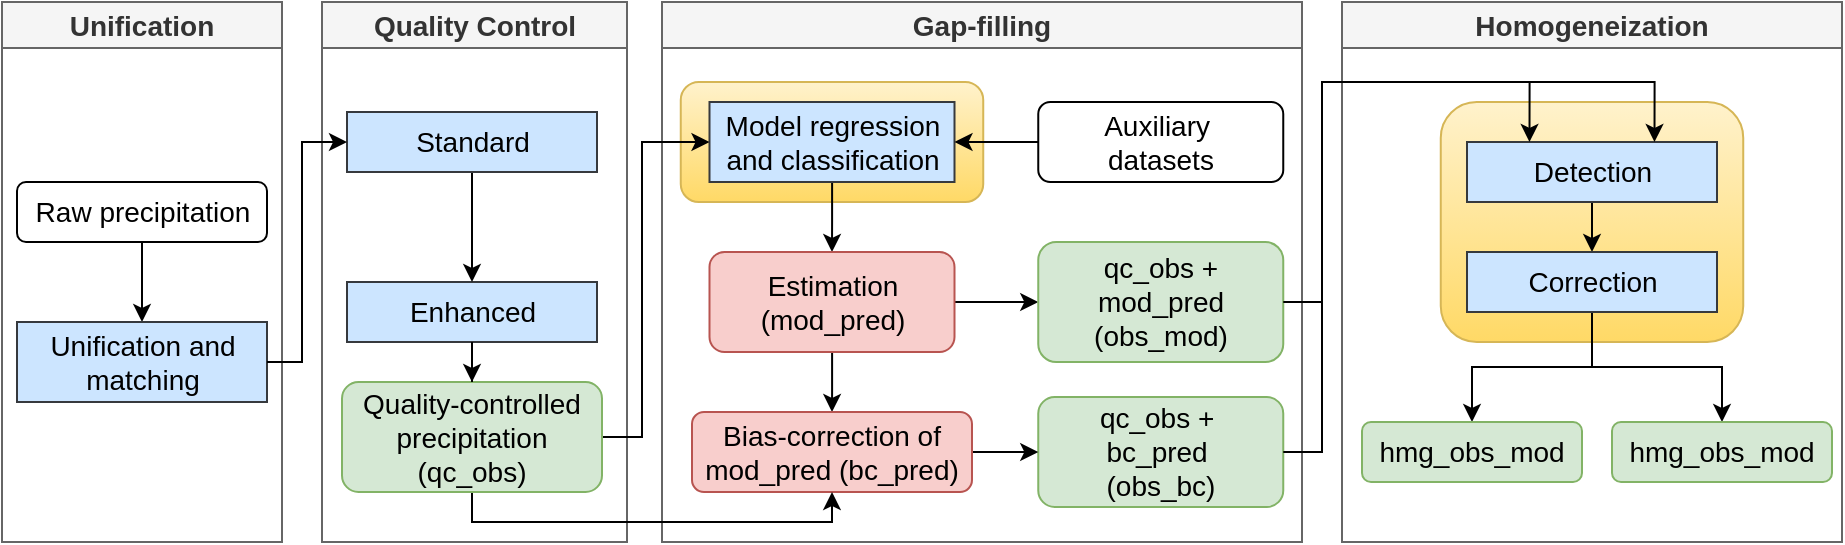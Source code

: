 <mxfile version="24.2.2" type="github">
  <diagram name="Page-1" id="W4yna8UcMUhT4XwFUqfj">
    <mxGraphModel dx="1534" dy="767" grid="1" gridSize="10" guides="1" tooltips="1" connect="1" arrows="1" fold="1" page="1" pageScale="1" pageWidth="100" pageHeight="50" math="0" shadow="0">
      <root>
        <mxCell id="0" />
        <mxCell id="1" parent="0" />
        <mxCell id="rYvbzcU5giqxsE2-Gbjs-1" value="&lt;font style=&quot;font-size: 14px;&quot;&gt;Unification&lt;/font&gt;" style="swimlane;whiteSpace=wrap;html=1;labelBackgroundColor=none;rounded=0;fillColor=#f5f5f5;strokeColor=#666666;fontColor=#333333;" vertex="1" parent="1">
          <mxGeometry x="-50" y="40" width="140" height="270" as="geometry">
            <mxRectangle x="90" y="280" width="100" height="30" as="alternateBounds" />
          </mxGeometry>
        </mxCell>
        <mxCell id="rYvbzcU5giqxsE2-Gbjs-2" value="&lt;font style=&quot;font-size: 14px;&quot;&gt;Quality Control&lt;/font&gt;" style="swimlane;whiteSpace=wrap;html=1;startSize=23;labelBackgroundColor=none;rounded=0;fillColor=#f5f5f5;strokeColor=#666666;fontColor=#333333;" vertex="1" parent="1">
          <mxGeometry x="110" y="40" width="152.5" height="270" as="geometry">
            <mxRectangle x="50" y="130" width="130" height="30" as="alternateBounds" />
          </mxGeometry>
        </mxCell>
        <mxCell id="rYvbzcU5giqxsE2-Gbjs-3" value="&lt;font style=&quot;font-size: 14px;&quot;&gt;Gap-filling&lt;/font&gt;" style="swimlane;whiteSpace=wrap;html=1;labelBackgroundColor=none;rounded=0;fillColor=#f5f5f5;strokeColor=#666666;fontColor=#333333;" vertex="1" parent="1">
          <mxGeometry x="280" y="40" width="320" height="270" as="geometry" />
        </mxCell>
        <mxCell id="rYvbzcU5giqxsE2-Gbjs-68" value="&lt;span style=&quot;font-size: 14px;&quot;&gt;qc_obs +&amp;nbsp;&lt;br&gt;&lt;/span&gt;&lt;span style=&quot;font-size: 14px;&quot;&gt;bc_pred&amp;nbsp;&lt;/span&gt;&lt;div&gt;&lt;span style=&quot;font-size: 14px;&quot;&gt;(obs_bc)&lt;/span&gt;&lt;/div&gt;" style="rounded=1;whiteSpace=wrap;html=1;labelBackgroundColor=none;fillColor=#d5e8d4;strokeColor=#82b366;" vertex="1" parent="rYvbzcU5giqxsE2-Gbjs-3">
          <mxGeometry x="188.13" y="197.5" width="122.5" height="55" as="geometry" />
        </mxCell>
        <mxCell id="rYvbzcU5giqxsE2-Gbjs-4" value="&lt;font style=&quot;font-size: 14px;&quot;&gt;Homogeneization&lt;/font&gt;" style="swimlane;whiteSpace=wrap;html=1;labelBackgroundColor=none;rounded=0;fillColor=#f5f5f5;strokeColor=#666666;fontColor=#333333;" vertex="1" parent="1">
          <mxGeometry x="620" y="40" width="250" height="270" as="geometry" />
        </mxCell>
        <mxCell id="rYvbzcU5giqxsE2-Gbjs-32" style="edgeStyle=orthogonalEdgeStyle;rounded=0;orthogonalLoop=1;jettySize=auto;html=1;labelBackgroundColor=none;fontColor=default;" edge="1" parent="rYvbzcU5giqxsE2-Gbjs-4" source="rYvbzcU5giqxsE2-Gbjs-6" target="rYvbzcU5giqxsE2-Gbjs-30">
          <mxGeometry relative="1" as="geometry" />
        </mxCell>
        <mxCell id="rYvbzcU5giqxsE2-Gbjs-6" value="&lt;font style=&quot;font-size: 14px;&quot;&gt;Raw precipitation&lt;/font&gt;" style="rounded=1;whiteSpace=wrap;html=1;labelBackgroundColor=none;" vertex="1" parent="rYvbzcU5giqxsE2-Gbjs-4">
          <mxGeometry x="-662.5" y="90" width="125" height="30" as="geometry" />
        </mxCell>
        <mxCell id="rYvbzcU5giqxsE2-Gbjs-30" value="&lt;font style=&quot;font-size: 14px;&quot;&gt;Unification and matching&lt;/font&gt;" style="rounded=0;whiteSpace=wrap;html=1;labelBackgroundColor=none;fillColor=#cce5ff;strokeColor=#36393d;" vertex="1" parent="rYvbzcU5giqxsE2-Gbjs-4">
          <mxGeometry x="-662.5" y="160" width="125" height="40" as="geometry" />
        </mxCell>
        <mxCell id="rYvbzcU5giqxsE2-Gbjs-38" value="&lt;font style=&quot;font-size: 14px;&quot;&gt;Enhanced&lt;/font&gt;" style="rounded=0;whiteSpace=wrap;html=1;labelBackgroundColor=none;fillColor=#cce5ff;strokeColor=#36393d;" vertex="1" parent="rYvbzcU5giqxsE2-Gbjs-4">
          <mxGeometry x="-497.5" y="140" width="125" height="30" as="geometry" />
        </mxCell>
        <mxCell id="rYvbzcU5giqxsE2-Gbjs-137" style="edgeStyle=orthogonalEdgeStyle;rounded=0;orthogonalLoop=1;jettySize=auto;html=1;labelBackgroundColor=none;fontColor=default;" edge="1" parent="rYvbzcU5giqxsE2-Gbjs-4" source="rYvbzcU5giqxsE2-Gbjs-121" target="rYvbzcU5giqxsE2-Gbjs-38">
          <mxGeometry relative="1" as="geometry" />
        </mxCell>
        <mxCell id="rYvbzcU5giqxsE2-Gbjs-121" value="&lt;font style=&quot;font-size: 14px;&quot;&gt;Standard&lt;/font&gt;" style="rounded=0;whiteSpace=wrap;html=1;labelBackgroundColor=none;fillColor=#cce5ff;strokeColor=#36393d;" vertex="1" parent="rYvbzcU5giqxsE2-Gbjs-4">
          <mxGeometry x="-497.5" y="55" width="125" height="30" as="geometry" />
        </mxCell>
        <mxCell id="rYvbzcU5giqxsE2-Gbjs-150" value="" style="rounded=1;whiteSpace=wrap;html=1;shadow=0;fillColor=#fff2cc;gradientColor=#ffd966;strokeColor=#d6b656;" vertex="1" parent="rYvbzcU5giqxsE2-Gbjs-4">
          <mxGeometry x="-330.62" y="40" width="151.24" height="60" as="geometry" />
        </mxCell>
        <mxCell id="rYvbzcU5giqxsE2-Gbjs-107" style="edgeStyle=orthogonalEdgeStyle;rounded=0;orthogonalLoop=1;jettySize=auto;html=1;entryX=0.5;entryY=0;entryDx=0;entryDy=0;labelBackgroundColor=none;fontColor=default;" edge="1" parent="rYvbzcU5giqxsE2-Gbjs-4" source="rYvbzcU5giqxsE2-Gbjs-43" target="rYvbzcU5giqxsE2-Gbjs-58">
          <mxGeometry relative="1" as="geometry" />
        </mxCell>
        <mxCell id="rYvbzcU5giqxsE2-Gbjs-43" value="&lt;span style=&quot;font-size: 14px;&quot;&gt;Model regression and classification&lt;/span&gt;" style="rounded=0;whiteSpace=wrap;html=1;labelBackgroundColor=none;fillColor=#cce5ff;strokeColor=#36393d;" vertex="1" parent="rYvbzcU5giqxsE2-Gbjs-4">
          <mxGeometry x="-316.25" y="50" width="122.5" height="40" as="geometry" />
        </mxCell>
        <mxCell id="rYvbzcU5giqxsE2-Gbjs-108" style="edgeStyle=orthogonalEdgeStyle;rounded=0;orthogonalLoop=1;jettySize=auto;html=1;entryX=0.5;entryY=0;entryDx=0;entryDy=0;labelBackgroundColor=none;fontColor=default;" edge="1" parent="rYvbzcU5giqxsE2-Gbjs-4" source="rYvbzcU5giqxsE2-Gbjs-58" target="rYvbzcU5giqxsE2-Gbjs-64">
          <mxGeometry relative="1" as="geometry" />
        </mxCell>
        <mxCell id="rYvbzcU5giqxsE2-Gbjs-109" style="edgeStyle=orthogonalEdgeStyle;rounded=0;orthogonalLoop=1;jettySize=auto;html=1;labelBackgroundColor=none;fontColor=default;" edge="1" parent="rYvbzcU5giqxsE2-Gbjs-4" source="rYvbzcU5giqxsE2-Gbjs-58" target="rYvbzcU5giqxsE2-Gbjs-82">
          <mxGeometry relative="1" as="geometry" />
        </mxCell>
        <mxCell id="rYvbzcU5giqxsE2-Gbjs-58" value="&lt;span style=&quot;font-size: 14px;&quot;&gt;Estimation&lt;/span&gt;&lt;div&gt;&lt;span style=&quot;font-size: 14px;&quot;&gt;(mod_pred)&lt;/span&gt;&lt;/div&gt;" style="rounded=1;whiteSpace=wrap;html=1;labelBackgroundColor=none;fillColor=#f8cecc;strokeColor=#b85450;" vertex="1" parent="rYvbzcU5giqxsE2-Gbjs-4">
          <mxGeometry x="-316.25" y="125" width="122.5" height="50" as="geometry" />
        </mxCell>
        <mxCell id="rYvbzcU5giqxsE2-Gbjs-86" style="edgeStyle=orthogonalEdgeStyle;rounded=0;orthogonalLoop=1;jettySize=auto;html=1;labelBackgroundColor=none;fontColor=default;" edge="1" parent="rYvbzcU5giqxsE2-Gbjs-4" source="rYvbzcU5giqxsE2-Gbjs-59" target="rYvbzcU5giqxsE2-Gbjs-43">
          <mxGeometry relative="1" as="geometry">
            <Array as="points">
              <mxPoint x="-180" y="70" />
              <mxPoint x="-180" y="70" />
            </Array>
          </mxGeometry>
        </mxCell>
        <mxCell id="rYvbzcU5giqxsE2-Gbjs-59" value="&lt;span style=&quot;font-size: 14px;&quot;&gt;Auxiliary&amp;nbsp;&lt;/span&gt;&lt;div&gt;&lt;span style=&quot;font-size: 14px;&quot;&gt;datasets&lt;/span&gt;&lt;/div&gt;" style="rounded=1;whiteSpace=wrap;html=1;labelBackgroundColor=none;" vertex="1" parent="rYvbzcU5giqxsE2-Gbjs-4">
          <mxGeometry x="-151.87" y="50" width="122.5" height="40" as="geometry" />
        </mxCell>
        <mxCell id="rYvbzcU5giqxsE2-Gbjs-70" style="edgeStyle=orthogonalEdgeStyle;rounded=0;orthogonalLoop=1;jettySize=auto;html=1;entryX=0;entryY=0.5;entryDx=0;entryDy=0;labelBackgroundColor=none;fontColor=default;" edge="1" parent="rYvbzcU5giqxsE2-Gbjs-4" source="rYvbzcU5giqxsE2-Gbjs-64">
          <mxGeometry relative="1" as="geometry">
            <mxPoint x="-151.87" y="225" as="targetPoint" />
          </mxGeometry>
        </mxCell>
        <mxCell id="rYvbzcU5giqxsE2-Gbjs-64" value="&lt;span style=&quot;font-size: 14px;&quot;&gt;Bias-correction of mod_pred (bc_pred)&lt;/span&gt;" style="rounded=1;whiteSpace=wrap;html=1;labelBackgroundColor=none;fillColor=#f8cecc;strokeColor=#b85450;" vertex="1" parent="rYvbzcU5giqxsE2-Gbjs-4">
          <mxGeometry x="-325" y="205" width="140" height="40" as="geometry" />
        </mxCell>
        <mxCell id="rYvbzcU5giqxsE2-Gbjs-82" value="&lt;span style=&quot;font-size: 14px;&quot;&gt;qc_obs + mod_pred&lt;/span&gt;&lt;div&gt;&lt;span style=&quot;font-size: 14px;&quot;&gt;(obs_mod)&lt;/span&gt;&lt;/div&gt;" style="rounded=1;whiteSpace=wrap;html=1;labelBackgroundColor=none;fillColor=#d5e8d4;strokeColor=#82b366;" vertex="1" parent="rYvbzcU5giqxsE2-Gbjs-4">
          <mxGeometry x="-151.87" y="120" width="122.5" height="60" as="geometry" />
        </mxCell>
        <mxCell id="rYvbzcU5giqxsE2-Gbjs-139" style="edgeStyle=orthogonalEdgeStyle;rounded=0;orthogonalLoop=1;jettySize=auto;html=1;entryX=0;entryY=0.5;entryDx=0;entryDy=0;labelBackgroundColor=none;fontColor=default;" edge="1" parent="rYvbzcU5giqxsE2-Gbjs-4" source="rYvbzcU5giqxsE2-Gbjs-132" target="rYvbzcU5giqxsE2-Gbjs-43">
          <mxGeometry relative="1" as="geometry">
            <Array as="points">
              <mxPoint x="-350" y="217" />
              <mxPoint x="-350" y="70" />
            </Array>
          </mxGeometry>
        </mxCell>
        <mxCell id="rYvbzcU5giqxsE2-Gbjs-154" style="edgeStyle=orthogonalEdgeStyle;rounded=0;orthogonalLoop=1;jettySize=auto;html=1;entryX=0.5;entryY=1;entryDx=0;entryDy=0;" edge="1" parent="rYvbzcU5giqxsE2-Gbjs-4" source="rYvbzcU5giqxsE2-Gbjs-132" target="rYvbzcU5giqxsE2-Gbjs-64">
          <mxGeometry relative="1" as="geometry">
            <Array as="points">
              <mxPoint x="-435" y="260" />
              <mxPoint x="-255" y="260" />
            </Array>
          </mxGeometry>
        </mxCell>
        <mxCell id="rYvbzcU5giqxsE2-Gbjs-132" value="&lt;span style=&quot;font-size: 14px;&quot;&gt;Quality-controlled precipitation (qc_obs)&lt;/span&gt;" style="rounded=1;whiteSpace=wrap;html=1;labelBackgroundColor=none;fillColor=#d5e8d4;strokeColor=#82b366;" vertex="1" parent="rYvbzcU5giqxsE2-Gbjs-4">
          <mxGeometry x="-500" y="190" width="130" height="55" as="geometry" />
        </mxCell>
        <mxCell id="rYvbzcU5giqxsE2-Gbjs-151" value="" style="rounded=1;whiteSpace=wrap;html=1;shadow=0;fillColor=#fff2cc;gradientColor=#ffd966;strokeColor=#d6b656;" vertex="1" parent="rYvbzcU5giqxsE2-Gbjs-4">
          <mxGeometry x="49.38" y="50" width="151.24" height="120" as="geometry" />
        </mxCell>
        <mxCell id="rYvbzcU5giqxsE2-Gbjs-99" style="edgeStyle=orthogonalEdgeStyle;rounded=0;orthogonalLoop=1;jettySize=auto;html=1;entryX=0.5;entryY=0;entryDx=0;entryDy=0;labelBackgroundColor=none;fontColor=default;" edge="1" parent="rYvbzcU5giqxsE2-Gbjs-4" source="rYvbzcU5giqxsE2-Gbjs-91" target="rYvbzcU5giqxsE2-Gbjs-92">
          <mxGeometry relative="1" as="geometry" />
        </mxCell>
        <mxCell id="rYvbzcU5giqxsE2-Gbjs-91" value="&lt;font style=&quot;font-size: 14px;&quot;&gt;Detection&lt;/font&gt;" style="rounded=0;whiteSpace=wrap;html=1;labelBackgroundColor=none;fillColor=#cce5ff;strokeColor=#36393d;" vertex="1" parent="rYvbzcU5giqxsE2-Gbjs-4">
          <mxGeometry x="62.5" y="70" width="125" height="30" as="geometry" />
        </mxCell>
        <mxCell id="rYvbzcU5giqxsE2-Gbjs-105" style="edgeStyle=orthogonalEdgeStyle;rounded=0;orthogonalLoop=1;jettySize=auto;html=1;entryX=0.5;entryY=0;entryDx=0;entryDy=0;labelBackgroundColor=none;fontColor=default;" edge="1" parent="rYvbzcU5giqxsE2-Gbjs-4" source="rYvbzcU5giqxsE2-Gbjs-92" target="rYvbzcU5giqxsE2-Gbjs-103">
          <mxGeometry relative="1" as="geometry" />
        </mxCell>
        <mxCell id="rYvbzcU5giqxsE2-Gbjs-106" style="edgeStyle=orthogonalEdgeStyle;rounded=0;orthogonalLoop=1;jettySize=auto;html=1;entryX=0.5;entryY=0;entryDx=0;entryDy=0;labelBackgroundColor=none;fontColor=default;" edge="1" parent="rYvbzcU5giqxsE2-Gbjs-4" source="rYvbzcU5giqxsE2-Gbjs-92" target="rYvbzcU5giqxsE2-Gbjs-104">
          <mxGeometry relative="1" as="geometry" />
        </mxCell>
        <mxCell id="rYvbzcU5giqxsE2-Gbjs-92" value="&lt;font style=&quot;font-size: 14px;&quot;&gt;Correction&lt;/font&gt;" style="rounded=0;whiteSpace=wrap;html=1;labelBackgroundColor=none;fillColor=#cce5ff;strokeColor=#36393d;" vertex="1" parent="rYvbzcU5giqxsE2-Gbjs-4">
          <mxGeometry x="62.5" y="125" width="125" height="30" as="geometry" />
        </mxCell>
        <mxCell id="rYvbzcU5giqxsE2-Gbjs-103" value="&lt;span style=&quot;font-size: 14px;&quot;&gt;hmg_obs_mod&lt;/span&gt;" style="rounded=1;whiteSpace=wrap;html=1;labelBackgroundColor=none;fillColor=#d5e8d4;strokeColor=#82b366;" vertex="1" parent="rYvbzcU5giqxsE2-Gbjs-4">
          <mxGeometry x="10" y="210" width="110" height="30" as="geometry" />
        </mxCell>
        <mxCell id="rYvbzcU5giqxsE2-Gbjs-104" value="&lt;span style=&quot;font-size: 14px;&quot;&gt;hmg_obs_mod&lt;/span&gt;" style="rounded=1;whiteSpace=wrap;html=1;labelBackgroundColor=none;fillColor=#d5e8d4;strokeColor=#82b366;" vertex="1" parent="rYvbzcU5giqxsE2-Gbjs-4">
          <mxGeometry x="135" y="210" width="110" height="30" as="geometry" />
        </mxCell>
        <mxCell id="rYvbzcU5giqxsE2-Gbjs-117" style="edgeStyle=orthogonalEdgeStyle;rounded=0;orthogonalLoop=1;jettySize=auto;html=1;entryX=0.75;entryY=0;entryDx=0;entryDy=0;labelBackgroundColor=none;fontColor=default;" edge="1" parent="rYvbzcU5giqxsE2-Gbjs-4" target="rYvbzcU5giqxsE2-Gbjs-91">
          <mxGeometry relative="1" as="geometry">
            <mxPoint x="-29.37" y="225" as="sourcePoint" />
            <Array as="points">
              <mxPoint x="-10" y="225" />
              <mxPoint x="-10" y="40" />
              <mxPoint x="156" y="40" />
            </Array>
          </mxGeometry>
        </mxCell>
        <mxCell id="rYvbzcU5giqxsE2-Gbjs-118" style="edgeStyle=orthogonalEdgeStyle;rounded=0;orthogonalLoop=1;jettySize=auto;html=1;entryX=0.25;entryY=0;entryDx=0;entryDy=0;labelBackgroundColor=none;fontColor=default;" edge="1" parent="rYvbzcU5giqxsE2-Gbjs-4" source="rYvbzcU5giqxsE2-Gbjs-82" target="rYvbzcU5giqxsE2-Gbjs-91">
          <mxGeometry relative="1" as="geometry">
            <Array as="points">
              <mxPoint x="-10" y="150" />
              <mxPoint x="-10" y="40" />
              <mxPoint x="94" y="40" />
            </Array>
          </mxGeometry>
        </mxCell>
        <mxCell id="rYvbzcU5giqxsE2-Gbjs-138" style="edgeStyle=orthogonalEdgeStyle;rounded=0;orthogonalLoop=1;jettySize=auto;html=1;entryX=0.5;entryY=0;entryDx=0;entryDy=0;labelBackgroundColor=none;fontColor=default;" edge="1" parent="rYvbzcU5giqxsE2-Gbjs-4" source="rYvbzcU5giqxsE2-Gbjs-38" target="rYvbzcU5giqxsE2-Gbjs-132">
          <mxGeometry relative="1" as="geometry" />
        </mxCell>
        <mxCell id="rYvbzcU5giqxsE2-Gbjs-140" style="edgeStyle=orthogonalEdgeStyle;rounded=0;orthogonalLoop=1;jettySize=auto;html=1;entryX=0;entryY=0.5;entryDx=0;entryDy=0;labelBackgroundColor=none;fontColor=default;" edge="1" parent="rYvbzcU5giqxsE2-Gbjs-4" source="rYvbzcU5giqxsE2-Gbjs-30" target="rYvbzcU5giqxsE2-Gbjs-121">
          <mxGeometry relative="1" as="geometry">
            <Array as="points">
              <mxPoint x="-520" y="180" />
              <mxPoint x="-520" y="70" />
            </Array>
          </mxGeometry>
        </mxCell>
      </root>
    </mxGraphModel>
  </diagram>
</mxfile>
